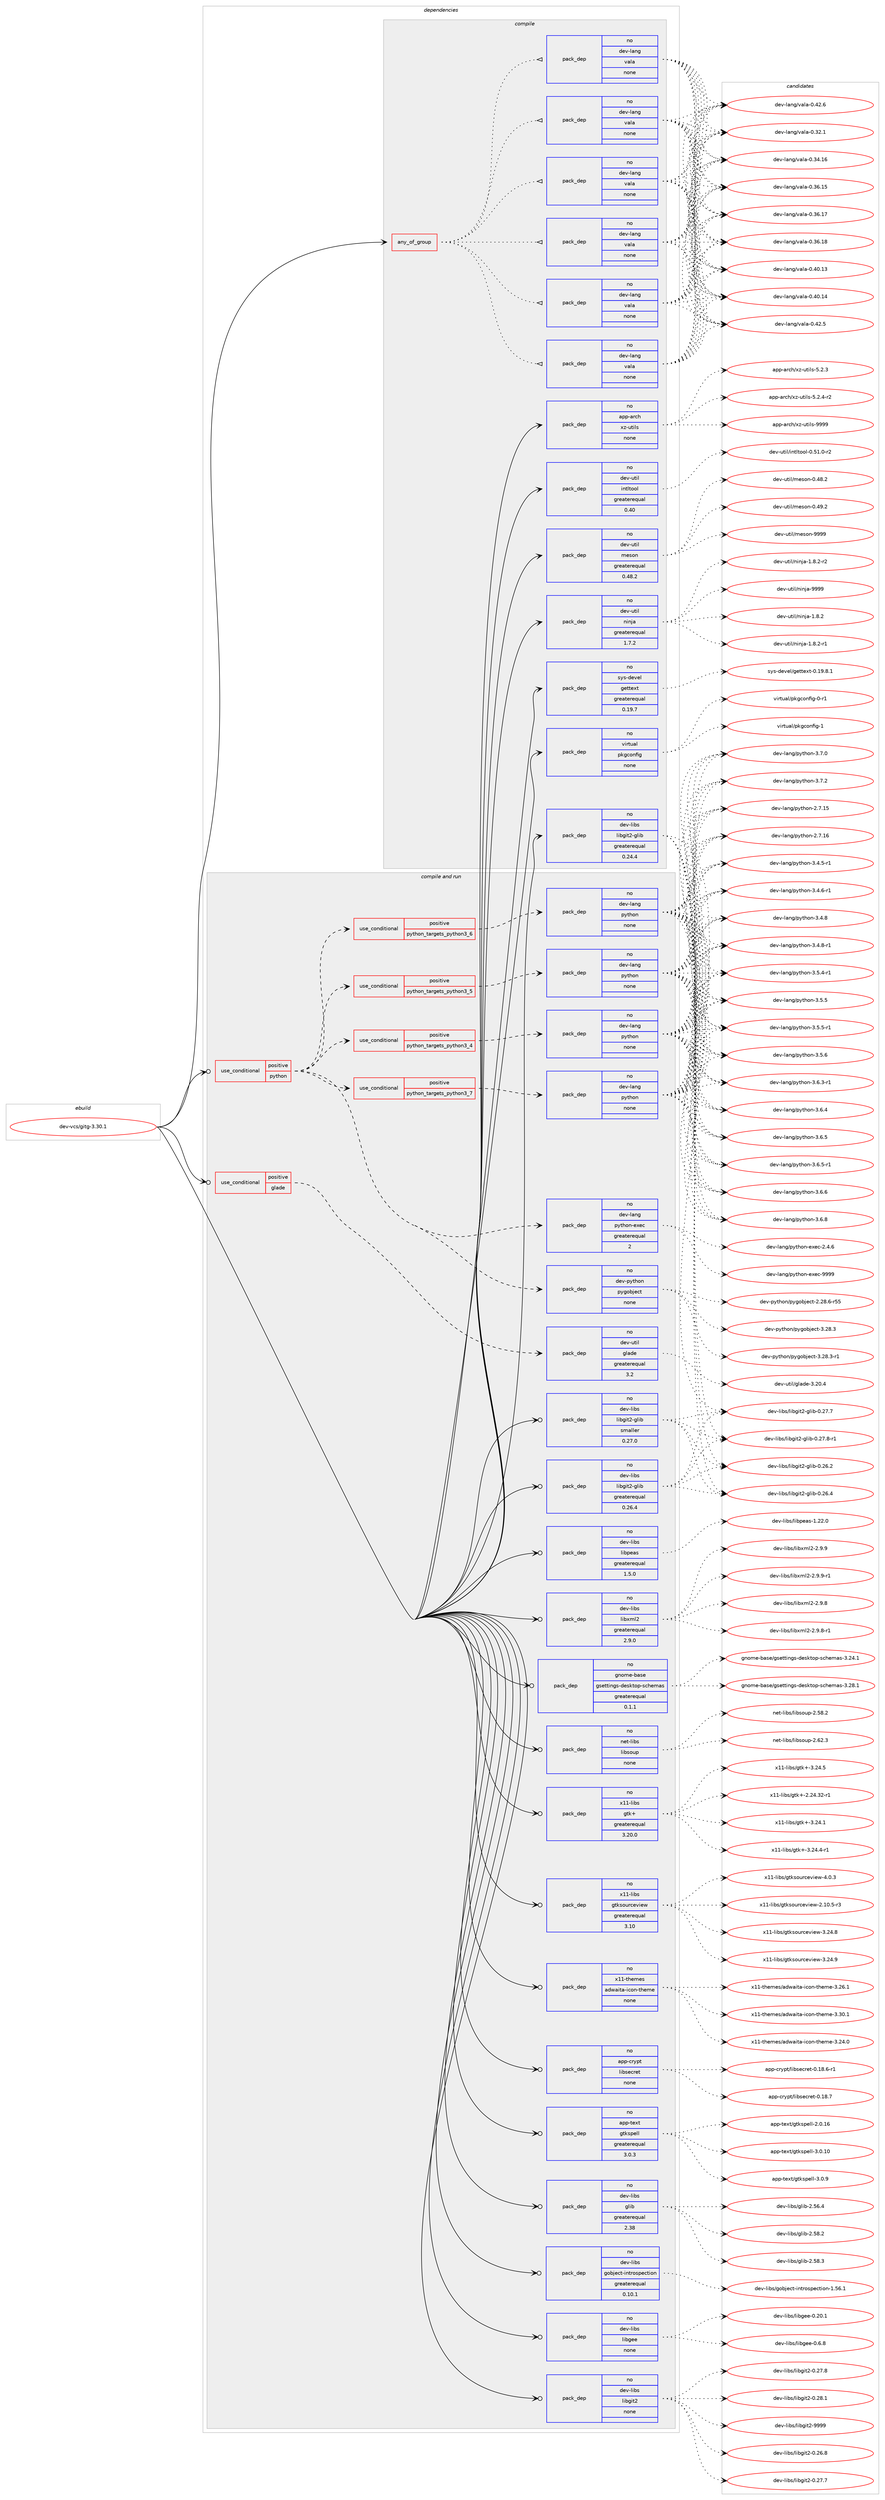 digraph prolog {

# *************
# Graph options
# *************

newrank=true;
concentrate=true;
compound=true;
graph [rankdir=LR,fontname=Helvetica,fontsize=10,ranksep=1.5];#, ranksep=2.5, nodesep=0.2];
edge  [arrowhead=vee];
node  [fontname=Helvetica,fontsize=10];

# **********
# The ebuild
# **********

subgraph cluster_leftcol {
color=gray;
rank=same;
label=<<i>ebuild</i>>;
id [label="dev-vcs/gitg-3.30.1", color=red, width=4, href="../dev-vcs/gitg-3.30.1.svg"];
}

# ****************
# The dependencies
# ****************

subgraph cluster_midcol {
color=gray;
label=<<i>dependencies</i>>;
subgraph cluster_compile {
fillcolor="#eeeeee";
style=filled;
label=<<i>compile</i>>;
subgraph any23160 {
dependency1551602 [label=<<TABLE BORDER="0" CELLBORDER="1" CELLSPACING="0" CELLPADDING="4"><TR><TD CELLPADDING="10">any_of_group</TD></TR></TABLE>>, shape=none, color=red];subgraph pack1102234 {
dependency1551603 [label=<<TABLE BORDER="0" CELLBORDER="1" CELLSPACING="0" CELLPADDING="4" WIDTH="220"><TR><TD ROWSPAN="6" CELLPADDING="30">pack_dep</TD></TR><TR><TD WIDTH="110">no</TD></TR><TR><TD>dev-lang</TD></TR><TR><TD>vala</TD></TR><TR><TD>none</TD></TR><TR><TD></TD></TR></TABLE>>, shape=none, color=blue];
}
dependency1551602:e -> dependency1551603:w [weight=20,style="dotted",arrowhead="oinv"];
subgraph pack1102235 {
dependency1551604 [label=<<TABLE BORDER="0" CELLBORDER="1" CELLSPACING="0" CELLPADDING="4" WIDTH="220"><TR><TD ROWSPAN="6" CELLPADDING="30">pack_dep</TD></TR><TR><TD WIDTH="110">no</TD></TR><TR><TD>dev-lang</TD></TR><TR><TD>vala</TD></TR><TR><TD>none</TD></TR><TR><TD></TD></TR></TABLE>>, shape=none, color=blue];
}
dependency1551602:e -> dependency1551604:w [weight=20,style="dotted",arrowhead="oinv"];
subgraph pack1102236 {
dependency1551605 [label=<<TABLE BORDER="0" CELLBORDER="1" CELLSPACING="0" CELLPADDING="4" WIDTH="220"><TR><TD ROWSPAN="6" CELLPADDING="30">pack_dep</TD></TR><TR><TD WIDTH="110">no</TD></TR><TR><TD>dev-lang</TD></TR><TR><TD>vala</TD></TR><TR><TD>none</TD></TR><TR><TD></TD></TR></TABLE>>, shape=none, color=blue];
}
dependency1551602:e -> dependency1551605:w [weight=20,style="dotted",arrowhead="oinv"];
subgraph pack1102237 {
dependency1551606 [label=<<TABLE BORDER="0" CELLBORDER="1" CELLSPACING="0" CELLPADDING="4" WIDTH="220"><TR><TD ROWSPAN="6" CELLPADDING="30">pack_dep</TD></TR><TR><TD WIDTH="110">no</TD></TR><TR><TD>dev-lang</TD></TR><TR><TD>vala</TD></TR><TR><TD>none</TD></TR><TR><TD></TD></TR></TABLE>>, shape=none, color=blue];
}
dependency1551602:e -> dependency1551606:w [weight=20,style="dotted",arrowhead="oinv"];
subgraph pack1102238 {
dependency1551607 [label=<<TABLE BORDER="0" CELLBORDER="1" CELLSPACING="0" CELLPADDING="4" WIDTH="220"><TR><TD ROWSPAN="6" CELLPADDING="30">pack_dep</TD></TR><TR><TD WIDTH="110">no</TD></TR><TR><TD>dev-lang</TD></TR><TR><TD>vala</TD></TR><TR><TD>none</TD></TR><TR><TD></TD></TR></TABLE>>, shape=none, color=blue];
}
dependency1551602:e -> dependency1551607:w [weight=20,style="dotted",arrowhead="oinv"];
subgraph pack1102239 {
dependency1551608 [label=<<TABLE BORDER="0" CELLBORDER="1" CELLSPACING="0" CELLPADDING="4" WIDTH="220"><TR><TD ROWSPAN="6" CELLPADDING="30">pack_dep</TD></TR><TR><TD WIDTH="110">no</TD></TR><TR><TD>dev-lang</TD></TR><TR><TD>vala</TD></TR><TR><TD>none</TD></TR><TR><TD></TD></TR></TABLE>>, shape=none, color=blue];
}
dependency1551602:e -> dependency1551608:w [weight=20,style="dotted",arrowhead="oinv"];
}
id:e -> dependency1551602:w [weight=20,style="solid",arrowhead="vee"];
subgraph pack1102240 {
dependency1551609 [label=<<TABLE BORDER="0" CELLBORDER="1" CELLSPACING="0" CELLPADDING="4" WIDTH="220"><TR><TD ROWSPAN="6" CELLPADDING="30">pack_dep</TD></TR><TR><TD WIDTH="110">no</TD></TR><TR><TD>app-arch</TD></TR><TR><TD>xz-utils</TD></TR><TR><TD>none</TD></TR><TR><TD></TD></TR></TABLE>>, shape=none, color=blue];
}
id:e -> dependency1551609:w [weight=20,style="solid",arrowhead="vee"];
subgraph pack1102241 {
dependency1551610 [label=<<TABLE BORDER="0" CELLBORDER="1" CELLSPACING="0" CELLPADDING="4" WIDTH="220"><TR><TD ROWSPAN="6" CELLPADDING="30">pack_dep</TD></TR><TR><TD WIDTH="110">no</TD></TR><TR><TD>dev-libs</TD></TR><TR><TD>libgit2-glib</TD></TR><TR><TD>greaterequal</TD></TR><TR><TD>0.24.4</TD></TR></TABLE>>, shape=none, color=blue];
}
id:e -> dependency1551610:w [weight=20,style="solid",arrowhead="vee"];
subgraph pack1102242 {
dependency1551611 [label=<<TABLE BORDER="0" CELLBORDER="1" CELLSPACING="0" CELLPADDING="4" WIDTH="220"><TR><TD ROWSPAN="6" CELLPADDING="30">pack_dep</TD></TR><TR><TD WIDTH="110">no</TD></TR><TR><TD>dev-util</TD></TR><TR><TD>intltool</TD></TR><TR><TD>greaterequal</TD></TR><TR><TD>0.40</TD></TR></TABLE>>, shape=none, color=blue];
}
id:e -> dependency1551611:w [weight=20,style="solid",arrowhead="vee"];
subgraph pack1102243 {
dependency1551612 [label=<<TABLE BORDER="0" CELLBORDER="1" CELLSPACING="0" CELLPADDING="4" WIDTH="220"><TR><TD ROWSPAN="6" CELLPADDING="30">pack_dep</TD></TR><TR><TD WIDTH="110">no</TD></TR><TR><TD>dev-util</TD></TR><TR><TD>meson</TD></TR><TR><TD>greaterequal</TD></TR><TR><TD>0.48.2</TD></TR></TABLE>>, shape=none, color=blue];
}
id:e -> dependency1551612:w [weight=20,style="solid",arrowhead="vee"];
subgraph pack1102244 {
dependency1551613 [label=<<TABLE BORDER="0" CELLBORDER="1" CELLSPACING="0" CELLPADDING="4" WIDTH="220"><TR><TD ROWSPAN="6" CELLPADDING="30">pack_dep</TD></TR><TR><TD WIDTH="110">no</TD></TR><TR><TD>dev-util</TD></TR><TR><TD>ninja</TD></TR><TR><TD>greaterequal</TD></TR><TR><TD>1.7.2</TD></TR></TABLE>>, shape=none, color=blue];
}
id:e -> dependency1551613:w [weight=20,style="solid",arrowhead="vee"];
subgraph pack1102245 {
dependency1551614 [label=<<TABLE BORDER="0" CELLBORDER="1" CELLSPACING="0" CELLPADDING="4" WIDTH="220"><TR><TD ROWSPAN="6" CELLPADDING="30">pack_dep</TD></TR><TR><TD WIDTH="110">no</TD></TR><TR><TD>sys-devel</TD></TR><TR><TD>gettext</TD></TR><TR><TD>greaterequal</TD></TR><TR><TD>0.19.7</TD></TR></TABLE>>, shape=none, color=blue];
}
id:e -> dependency1551614:w [weight=20,style="solid",arrowhead="vee"];
subgraph pack1102246 {
dependency1551615 [label=<<TABLE BORDER="0" CELLBORDER="1" CELLSPACING="0" CELLPADDING="4" WIDTH="220"><TR><TD ROWSPAN="6" CELLPADDING="30">pack_dep</TD></TR><TR><TD WIDTH="110">no</TD></TR><TR><TD>virtual</TD></TR><TR><TD>pkgconfig</TD></TR><TR><TD>none</TD></TR><TR><TD></TD></TR></TABLE>>, shape=none, color=blue];
}
id:e -> dependency1551615:w [weight=20,style="solid",arrowhead="vee"];
}
subgraph cluster_compileandrun {
fillcolor="#eeeeee";
style=filled;
label=<<i>compile and run</i>>;
subgraph cond425615 {
dependency1551616 [label=<<TABLE BORDER="0" CELLBORDER="1" CELLSPACING="0" CELLPADDING="4"><TR><TD ROWSPAN="3" CELLPADDING="10">use_conditional</TD></TR><TR><TD>positive</TD></TR><TR><TD>glade</TD></TR></TABLE>>, shape=none, color=red];
subgraph pack1102247 {
dependency1551617 [label=<<TABLE BORDER="0" CELLBORDER="1" CELLSPACING="0" CELLPADDING="4" WIDTH="220"><TR><TD ROWSPAN="6" CELLPADDING="30">pack_dep</TD></TR><TR><TD WIDTH="110">no</TD></TR><TR><TD>dev-util</TD></TR><TR><TD>glade</TD></TR><TR><TD>greaterequal</TD></TR><TR><TD>3.2</TD></TR></TABLE>>, shape=none, color=blue];
}
dependency1551616:e -> dependency1551617:w [weight=20,style="dashed",arrowhead="vee"];
}
id:e -> dependency1551616:w [weight=20,style="solid",arrowhead="odotvee"];
subgraph cond425616 {
dependency1551618 [label=<<TABLE BORDER="0" CELLBORDER="1" CELLSPACING="0" CELLPADDING="4"><TR><TD ROWSPAN="3" CELLPADDING="10">use_conditional</TD></TR><TR><TD>positive</TD></TR><TR><TD>python</TD></TR></TABLE>>, shape=none, color=red];
subgraph cond425617 {
dependency1551619 [label=<<TABLE BORDER="0" CELLBORDER="1" CELLSPACING="0" CELLPADDING="4"><TR><TD ROWSPAN="3" CELLPADDING="10">use_conditional</TD></TR><TR><TD>positive</TD></TR><TR><TD>python_targets_python3_4</TD></TR></TABLE>>, shape=none, color=red];
subgraph pack1102248 {
dependency1551620 [label=<<TABLE BORDER="0" CELLBORDER="1" CELLSPACING="0" CELLPADDING="4" WIDTH="220"><TR><TD ROWSPAN="6" CELLPADDING="30">pack_dep</TD></TR><TR><TD WIDTH="110">no</TD></TR><TR><TD>dev-lang</TD></TR><TR><TD>python</TD></TR><TR><TD>none</TD></TR><TR><TD></TD></TR></TABLE>>, shape=none, color=blue];
}
dependency1551619:e -> dependency1551620:w [weight=20,style="dashed",arrowhead="vee"];
}
dependency1551618:e -> dependency1551619:w [weight=20,style="dashed",arrowhead="vee"];
subgraph cond425618 {
dependency1551621 [label=<<TABLE BORDER="0" CELLBORDER="1" CELLSPACING="0" CELLPADDING="4"><TR><TD ROWSPAN="3" CELLPADDING="10">use_conditional</TD></TR><TR><TD>positive</TD></TR><TR><TD>python_targets_python3_5</TD></TR></TABLE>>, shape=none, color=red];
subgraph pack1102249 {
dependency1551622 [label=<<TABLE BORDER="0" CELLBORDER="1" CELLSPACING="0" CELLPADDING="4" WIDTH="220"><TR><TD ROWSPAN="6" CELLPADDING="30">pack_dep</TD></TR><TR><TD WIDTH="110">no</TD></TR><TR><TD>dev-lang</TD></TR><TR><TD>python</TD></TR><TR><TD>none</TD></TR><TR><TD></TD></TR></TABLE>>, shape=none, color=blue];
}
dependency1551621:e -> dependency1551622:w [weight=20,style="dashed",arrowhead="vee"];
}
dependency1551618:e -> dependency1551621:w [weight=20,style="dashed",arrowhead="vee"];
subgraph cond425619 {
dependency1551623 [label=<<TABLE BORDER="0" CELLBORDER="1" CELLSPACING="0" CELLPADDING="4"><TR><TD ROWSPAN="3" CELLPADDING="10">use_conditional</TD></TR><TR><TD>positive</TD></TR><TR><TD>python_targets_python3_6</TD></TR></TABLE>>, shape=none, color=red];
subgraph pack1102250 {
dependency1551624 [label=<<TABLE BORDER="0" CELLBORDER="1" CELLSPACING="0" CELLPADDING="4" WIDTH="220"><TR><TD ROWSPAN="6" CELLPADDING="30">pack_dep</TD></TR><TR><TD WIDTH="110">no</TD></TR><TR><TD>dev-lang</TD></TR><TR><TD>python</TD></TR><TR><TD>none</TD></TR><TR><TD></TD></TR></TABLE>>, shape=none, color=blue];
}
dependency1551623:e -> dependency1551624:w [weight=20,style="dashed",arrowhead="vee"];
}
dependency1551618:e -> dependency1551623:w [weight=20,style="dashed",arrowhead="vee"];
subgraph cond425620 {
dependency1551625 [label=<<TABLE BORDER="0" CELLBORDER="1" CELLSPACING="0" CELLPADDING="4"><TR><TD ROWSPAN="3" CELLPADDING="10">use_conditional</TD></TR><TR><TD>positive</TD></TR><TR><TD>python_targets_python3_7</TD></TR></TABLE>>, shape=none, color=red];
subgraph pack1102251 {
dependency1551626 [label=<<TABLE BORDER="0" CELLBORDER="1" CELLSPACING="0" CELLPADDING="4" WIDTH="220"><TR><TD ROWSPAN="6" CELLPADDING="30">pack_dep</TD></TR><TR><TD WIDTH="110">no</TD></TR><TR><TD>dev-lang</TD></TR><TR><TD>python</TD></TR><TR><TD>none</TD></TR><TR><TD></TD></TR></TABLE>>, shape=none, color=blue];
}
dependency1551625:e -> dependency1551626:w [weight=20,style="dashed",arrowhead="vee"];
}
dependency1551618:e -> dependency1551625:w [weight=20,style="dashed",arrowhead="vee"];
subgraph pack1102252 {
dependency1551627 [label=<<TABLE BORDER="0" CELLBORDER="1" CELLSPACING="0" CELLPADDING="4" WIDTH="220"><TR><TD ROWSPAN="6" CELLPADDING="30">pack_dep</TD></TR><TR><TD WIDTH="110">no</TD></TR><TR><TD>dev-lang</TD></TR><TR><TD>python-exec</TD></TR><TR><TD>greaterequal</TD></TR><TR><TD>2</TD></TR></TABLE>>, shape=none, color=blue];
}
dependency1551618:e -> dependency1551627:w [weight=20,style="dashed",arrowhead="vee"];
subgraph pack1102253 {
dependency1551628 [label=<<TABLE BORDER="0" CELLBORDER="1" CELLSPACING="0" CELLPADDING="4" WIDTH="220"><TR><TD ROWSPAN="6" CELLPADDING="30">pack_dep</TD></TR><TR><TD WIDTH="110">no</TD></TR><TR><TD>dev-python</TD></TR><TR><TD>pygobject</TD></TR><TR><TD>none</TD></TR><TR><TD></TD></TR></TABLE>>, shape=none, color=blue];
}
dependency1551618:e -> dependency1551628:w [weight=20,style="dashed",arrowhead="vee"];
}
id:e -> dependency1551618:w [weight=20,style="solid",arrowhead="odotvee"];
subgraph pack1102254 {
dependency1551629 [label=<<TABLE BORDER="0" CELLBORDER="1" CELLSPACING="0" CELLPADDING="4" WIDTH="220"><TR><TD ROWSPAN="6" CELLPADDING="30">pack_dep</TD></TR><TR><TD WIDTH="110">no</TD></TR><TR><TD>app-crypt</TD></TR><TR><TD>libsecret</TD></TR><TR><TD>none</TD></TR><TR><TD></TD></TR></TABLE>>, shape=none, color=blue];
}
id:e -> dependency1551629:w [weight=20,style="solid",arrowhead="odotvee"];
subgraph pack1102255 {
dependency1551630 [label=<<TABLE BORDER="0" CELLBORDER="1" CELLSPACING="0" CELLPADDING="4" WIDTH="220"><TR><TD ROWSPAN="6" CELLPADDING="30">pack_dep</TD></TR><TR><TD WIDTH="110">no</TD></TR><TR><TD>app-text</TD></TR><TR><TD>gtkspell</TD></TR><TR><TD>greaterequal</TD></TR><TR><TD>3.0.3</TD></TR></TABLE>>, shape=none, color=blue];
}
id:e -> dependency1551630:w [weight=20,style="solid",arrowhead="odotvee"];
subgraph pack1102256 {
dependency1551631 [label=<<TABLE BORDER="0" CELLBORDER="1" CELLSPACING="0" CELLPADDING="4" WIDTH="220"><TR><TD ROWSPAN="6" CELLPADDING="30">pack_dep</TD></TR><TR><TD WIDTH="110">no</TD></TR><TR><TD>dev-libs</TD></TR><TR><TD>glib</TD></TR><TR><TD>greaterequal</TD></TR><TR><TD>2.38</TD></TR></TABLE>>, shape=none, color=blue];
}
id:e -> dependency1551631:w [weight=20,style="solid",arrowhead="odotvee"];
subgraph pack1102257 {
dependency1551632 [label=<<TABLE BORDER="0" CELLBORDER="1" CELLSPACING="0" CELLPADDING="4" WIDTH="220"><TR><TD ROWSPAN="6" CELLPADDING="30">pack_dep</TD></TR><TR><TD WIDTH="110">no</TD></TR><TR><TD>dev-libs</TD></TR><TR><TD>gobject-introspection</TD></TR><TR><TD>greaterequal</TD></TR><TR><TD>0.10.1</TD></TR></TABLE>>, shape=none, color=blue];
}
id:e -> dependency1551632:w [weight=20,style="solid",arrowhead="odotvee"];
subgraph pack1102258 {
dependency1551633 [label=<<TABLE BORDER="0" CELLBORDER="1" CELLSPACING="0" CELLPADDING="4" WIDTH="220"><TR><TD ROWSPAN="6" CELLPADDING="30">pack_dep</TD></TR><TR><TD WIDTH="110">no</TD></TR><TR><TD>dev-libs</TD></TR><TR><TD>libgee</TD></TR><TR><TD>none</TD></TR><TR><TD></TD></TR></TABLE>>, shape=none, color=blue];
}
id:e -> dependency1551633:w [weight=20,style="solid",arrowhead="odotvee"];
subgraph pack1102259 {
dependency1551634 [label=<<TABLE BORDER="0" CELLBORDER="1" CELLSPACING="0" CELLPADDING="4" WIDTH="220"><TR><TD ROWSPAN="6" CELLPADDING="30">pack_dep</TD></TR><TR><TD WIDTH="110">no</TD></TR><TR><TD>dev-libs</TD></TR><TR><TD>libgit2</TD></TR><TR><TD>none</TD></TR><TR><TD></TD></TR></TABLE>>, shape=none, color=blue];
}
id:e -> dependency1551634:w [weight=20,style="solid",arrowhead="odotvee"];
subgraph pack1102260 {
dependency1551635 [label=<<TABLE BORDER="0" CELLBORDER="1" CELLSPACING="0" CELLPADDING="4" WIDTH="220"><TR><TD ROWSPAN="6" CELLPADDING="30">pack_dep</TD></TR><TR><TD WIDTH="110">no</TD></TR><TR><TD>dev-libs</TD></TR><TR><TD>libgit2-glib</TD></TR><TR><TD>greaterequal</TD></TR><TR><TD>0.26.4</TD></TR></TABLE>>, shape=none, color=blue];
}
id:e -> dependency1551635:w [weight=20,style="solid",arrowhead="odotvee"];
subgraph pack1102261 {
dependency1551636 [label=<<TABLE BORDER="0" CELLBORDER="1" CELLSPACING="0" CELLPADDING="4" WIDTH="220"><TR><TD ROWSPAN="6" CELLPADDING="30">pack_dep</TD></TR><TR><TD WIDTH="110">no</TD></TR><TR><TD>dev-libs</TD></TR><TR><TD>libgit2-glib</TD></TR><TR><TD>smaller</TD></TR><TR><TD>0.27.0</TD></TR></TABLE>>, shape=none, color=blue];
}
id:e -> dependency1551636:w [weight=20,style="solid",arrowhead="odotvee"];
subgraph pack1102262 {
dependency1551637 [label=<<TABLE BORDER="0" CELLBORDER="1" CELLSPACING="0" CELLPADDING="4" WIDTH="220"><TR><TD ROWSPAN="6" CELLPADDING="30">pack_dep</TD></TR><TR><TD WIDTH="110">no</TD></TR><TR><TD>dev-libs</TD></TR><TR><TD>libpeas</TD></TR><TR><TD>greaterequal</TD></TR><TR><TD>1.5.0</TD></TR></TABLE>>, shape=none, color=blue];
}
id:e -> dependency1551637:w [weight=20,style="solid",arrowhead="odotvee"];
subgraph pack1102263 {
dependency1551638 [label=<<TABLE BORDER="0" CELLBORDER="1" CELLSPACING="0" CELLPADDING="4" WIDTH="220"><TR><TD ROWSPAN="6" CELLPADDING="30">pack_dep</TD></TR><TR><TD WIDTH="110">no</TD></TR><TR><TD>dev-libs</TD></TR><TR><TD>libxml2</TD></TR><TR><TD>greaterequal</TD></TR><TR><TD>2.9.0</TD></TR></TABLE>>, shape=none, color=blue];
}
id:e -> dependency1551638:w [weight=20,style="solid",arrowhead="odotvee"];
subgraph pack1102264 {
dependency1551639 [label=<<TABLE BORDER="0" CELLBORDER="1" CELLSPACING="0" CELLPADDING="4" WIDTH="220"><TR><TD ROWSPAN="6" CELLPADDING="30">pack_dep</TD></TR><TR><TD WIDTH="110">no</TD></TR><TR><TD>gnome-base</TD></TR><TR><TD>gsettings-desktop-schemas</TD></TR><TR><TD>greaterequal</TD></TR><TR><TD>0.1.1</TD></TR></TABLE>>, shape=none, color=blue];
}
id:e -> dependency1551639:w [weight=20,style="solid",arrowhead="odotvee"];
subgraph pack1102265 {
dependency1551640 [label=<<TABLE BORDER="0" CELLBORDER="1" CELLSPACING="0" CELLPADDING="4" WIDTH="220"><TR><TD ROWSPAN="6" CELLPADDING="30">pack_dep</TD></TR><TR><TD WIDTH="110">no</TD></TR><TR><TD>net-libs</TD></TR><TR><TD>libsoup</TD></TR><TR><TD>none</TD></TR><TR><TD></TD></TR></TABLE>>, shape=none, color=blue];
}
id:e -> dependency1551640:w [weight=20,style="solid",arrowhead="odotvee"];
subgraph pack1102266 {
dependency1551641 [label=<<TABLE BORDER="0" CELLBORDER="1" CELLSPACING="0" CELLPADDING="4" WIDTH="220"><TR><TD ROWSPAN="6" CELLPADDING="30">pack_dep</TD></TR><TR><TD WIDTH="110">no</TD></TR><TR><TD>x11-libs</TD></TR><TR><TD>gtk+</TD></TR><TR><TD>greaterequal</TD></TR><TR><TD>3.20.0</TD></TR></TABLE>>, shape=none, color=blue];
}
id:e -> dependency1551641:w [weight=20,style="solid",arrowhead="odotvee"];
subgraph pack1102267 {
dependency1551642 [label=<<TABLE BORDER="0" CELLBORDER="1" CELLSPACING="0" CELLPADDING="4" WIDTH="220"><TR><TD ROWSPAN="6" CELLPADDING="30">pack_dep</TD></TR><TR><TD WIDTH="110">no</TD></TR><TR><TD>x11-libs</TD></TR><TR><TD>gtksourceview</TD></TR><TR><TD>greaterequal</TD></TR><TR><TD>3.10</TD></TR></TABLE>>, shape=none, color=blue];
}
id:e -> dependency1551642:w [weight=20,style="solid",arrowhead="odotvee"];
subgraph pack1102268 {
dependency1551643 [label=<<TABLE BORDER="0" CELLBORDER="1" CELLSPACING="0" CELLPADDING="4" WIDTH="220"><TR><TD ROWSPAN="6" CELLPADDING="30">pack_dep</TD></TR><TR><TD WIDTH="110">no</TD></TR><TR><TD>x11-themes</TD></TR><TR><TD>adwaita-icon-theme</TD></TR><TR><TD>none</TD></TR><TR><TD></TD></TR></TABLE>>, shape=none, color=blue];
}
id:e -> dependency1551643:w [weight=20,style="solid",arrowhead="odotvee"];
}
subgraph cluster_run {
fillcolor="#eeeeee";
style=filled;
label=<<i>run</i>>;
}
}

# **************
# The candidates
# **************

subgraph cluster_choices {
rank=same;
color=gray;
label=<<i>candidates</i>>;

subgraph choice1102234 {
color=black;
nodesep=1;
choice100101118451089711010347118971089745484651504649 [label="dev-lang/vala-0.32.1", color=red, width=4,href="../dev-lang/vala-0.32.1.svg"];
choice10010111845108971101034711897108974548465152464954 [label="dev-lang/vala-0.34.16", color=red, width=4,href="../dev-lang/vala-0.34.16.svg"];
choice10010111845108971101034711897108974548465154464953 [label="dev-lang/vala-0.36.15", color=red, width=4,href="../dev-lang/vala-0.36.15.svg"];
choice10010111845108971101034711897108974548465154464955 [label="dev-lang/vala-0.36.17", color=red, width=4,href="../dev-lang/vala-0.36.17.svg"];
choice10010111845108971101034711897108974548465154464956 [label="dev-lang/vala-0.36.18", color=red, width=4,href="../dev-lang/vala-0.36.18.svg"];
choice10010111845108971101034711897108974548465248464951 [label="dev-lang/vala-0.40.13", color=red, width=4,href="../dev-lang/vala-0.40.13.svg"];
choice10010111845108971101034711897108974548465248464952 [label="dev-lang/vala-0.40.14", color=red, width=4,href="../dev-lang/vala-0.40.14.svg"];
choice100101118451089711010347118971089745484652504653 [label="dev-lang/vala-0.42.5", color=red, width=4,href="../dev-lang/vala-0.42.5.svg"];
choice100101118451089711010347118971089745484652504654 [label="dev-lang/vala-0.42.6", color=red, width=4,href="../dev-lang/vala-0.42.6.svg"];
dependency1551603:e -> choice100101118451089711010347118971089745484651504649:w [style=dotted,weight="100"];
dependency1551603:e -> choice10010111845108971101034711897108974548465152464954:w [style=dotted,weight="100"];
dependency1551603:e -> choice10010111845108971101034711897108974548465154464953:w [style=dotted,weight="100"];
dependency1551603:e -> choice10010111845108971101034711897108974548465154464955:w [style=dotted,weight="100"];
dependency1551603:e -> choice10010111845108971101034711897108974548465154464956:w [style=dotted,weight="100"];
dependency1551603:e -> choice10010111845108971101034711897108974548465248464951:w [style=dotted,weight="100"];
dependency1551603:e -> choice10010111845108971101034711897108974548465248464952:w [style=dotted,weight="100"];
dependency1551603:e -> choice100101118451089711010347118971089745484652504653:w [style=dotted,weight="100"];
dependency1551603:e -> choice100101118451089711010347118971089745484652504654:w [style=dotted,weight="100"];
}
subgraph choice1102235 {
color=black;
nodesep=1;
choice100101118451089711010347118971089745484651504649 [label="dev-lang/vala-0.32.1", color=red, width=4,href="../dev-lang/vala-0.32.1.svg"];
choice10010111845108971101034711897108974548465152464954 [label="dev-lang/vala-0.34.16", color=red, width=4,href="../dev-lang/vala-0.34.16.svg"];
choice10010111845108971101034711897108974548465154464953 [label="dev-lang/vala-0.36.15", color=red, width=4,href="../dev-lang/vala-0.36.15.svg"];
choice10010111845108971101034711897108974548465154464955 [label="dev-lang/vala-0.36.17", color=red, width=4,href="../dev-lang/vala-0.36.17.svg"];
choice10010111845108971101034711897108974548465154464956 [label="dev-lang/vala-0.36.18", color=red, width=4,href="../dev-lang/vala-0.36.18.svg"];
choice10010111845108971101034711897108974548465248464951 [label="dev-lang/vala-0.40.13", color=red, width=4,href="../dev-lang/vala-0.40.13.svg"];
choice10010111845108971101034711897108974548465248464952 [label="dev-lang/vala-0.40.14", color=red, width=4,href="../dev-lang/vala-0.40.14.svg"];
choice100101118451089711010347118971089745484652504653 [label="dev-lang/vala-0.42.5", color=red, width=4,href="../dev-lang/vala-0.42.5.svg"];
choice100101118451089711010347118971089745484652504654 [label="dev-lang/vala-0.42.6", color=red, width=4,href="../dev-lang/vala-0.42.6.svg"];
dependency1551604:e -> choice100101118451089711010347118971089745484651504649:w [style=dotted,weight="100"];
dependency1551604:e -> choice10010111845108971101034711897108974548465152464954:w [style=dotted,weight="100"];
dependency1551604:e -> choice10010111845108971101034711897108974548465154464953:w [style=dotted,weight="100"];
dependency1551604:e -> choice10010111845108971101034711897108974548465154464955:w [style=dotted,weight="100"];
dependency1551604:e -> choice10010111845108971101034711897108974548465154464956:w [style=dotted,weight="100"];
dependency1551604:e -> choice10010111845108971101034711897108974548465248464951:w [style=dotted,weight="100"];
dependency1551604:e -> choice10010111845108971101034711897108974548465248464952:w [style=dotted,weight="100"];
dependency1551604:e -> choice100101118451089711010347118971089745484652504653:w [style=dotted,weight="100"];
dependency1551604:e -> choice100101118451089711010347118971089745484652504654:w [style=dotted,weight="100"];
}
subgraph choice1102236 {
color=black;
nodesep=1;
choice100101118451089711010347118971089745484651504649 [label="dev-lang/vala-0.32.1", color=red, width=4,href="../dev-lang/vala-0.32.1.svg"];
choice10010111845108971101034711897108974548465152464954 [label="dev-lang/vala-0.34.16", color=red, width=4,href="../dev-lang/vala-0.34.16.svg"];
choice10010111845108971101034711897108974548465154464953 [label="dev-lang/vala-0.36.15", color=red, width=4,href="../dev-lang/vala-0.36.15.svg"];
choice10010111845108971101034711897108974548465154464955 [label="dev-lang/vala-0.36.17", color=red, width=4,href="../dev-lang/vala-0.36.17.svg"];
choice10010111845108971101034711897108974548465154464956 [label="dev-lang/vala-0.36.18", color=red, width=4,href="../dev-lang/vala-0.36.18.svg"];
choice10010111845108971101034711897108974548465248464951 [label="dev-lang/vala-0.40.13", color=red, width=4,href="../dev-lang/vala-0.40.13.svg"];
choice10010111845108971101034711897108974548465248464952 [label="dev-lang/vala-0.40.14", color=red, width=4,href="../dev-lang/vala-0.40.14.svg"];
choice100101118451089711010347118971089745484652504653 [label="dev-lang/vala-0.42.5", color=red, width=4,href="../dev-lang/vala-0.42.5.svg"];
choice100101118451089711010347118971089745484652504654 [label="dev-lang/vala-0.42.6", color=red, width=4,href="../dev-lang/vala-0.42.6.svg"];
dependency1551605:e -> choice100101118451089711010347118971089745484651504649:w [style=dotted,weight="100"];
dependency1551605:e -> choice10010111845108971101034711897108974548465152464954:w [style=dotted,weight="100"];
dependency1551605:e -> choice10010111845108971101034711897108974548465154464953:w [style=dotted,weight="100"];
dependency1551605:e -> choice10010111845108971101034711897108974548465154464955:w [style=dotted,weight="100"];
dependency1551605:e -> choice10010111845108971101034711897108974548465154464956:w [style=dotted,weight="100"];
dependency1551605:e -> choice10010111845108971101034711897108974548465248464951:w [style=dotted,weight="100"];
dependency1551605:e -> choice10010111845108971101034711897108974548465248464952:w [style=dotted,weight="100"];
dependency1551605:e -> choice100101118451089711010347118971089745484652504653:w [style=dotted,weight="100"];
dependency1551605:e -> choice100101118451089711010347118971089745484652504654:w [style=dotted,weight="100"];
}
subgraph choice1102237 {
color=black;
nodesep=1;
choice100101118451089711010347118971089745484651504649 [label="dev-lang/vala-0.32.1", color=red, width=4,href="../dev-lang/vala-0.32.1.svg"];
choice10010111845108971101034711897108974548465152464954 [label="dev-lang/vala-0.34.16", color=red, width=4,href="../dev-lang/vala-0.34.16.svg"];
choice10010111845108971101034711897108974548465154464953 [label="dev-lang/vala-0.36.15", color=red, width=4,href="../dev-lang/vala-0.36.15.svg"];
choice10010111845108971101034711897108974548465154464955 [label="dev-lang/vala-0.36.17", color=red, width=4,href="../dev-lang/vala-0.36.17.svg"];
choice10010111845108971101034711897108974548465154464956 [label="dev-lang/vala-0.36.18", color=red, width=4,href="../dev-lang/vala-0.36.18.svg"];
choice10010111845108971101034711897108974548465248464951 [label="dev-lang/vala-0.40.13", color=red, width=4,href="../dev-lang/vala-0.40.13.svg"];
choice10010111845108971101034711897108974548465248464952 [label="dev-lang/vala-0.40.14", color=red, width=4,href="../dev-lang/vala-0.40.14.svg"];
choice100101118451089711010347118971089745484652504653 [label="dev-lang/vala-0.42.5", color=red, width=4,href="../dev-lang/vala-0.42.5.svg"];
choice100101118451089711010347118971089745484652504654 [label="dev-lang/vala-0.42.6", color=red, width=4,href="../dev-lang/vala-0.42.6.svg"];
dependency1551606:e -> choice100101118451089711010347118971089745484651504649:w [style=dotted,weight="100"];
dependency1551606:e -> choice10010111845108971101034711897108974548465152464954:w [style=dotted,weight="100"];
dependency1551606:e -> choice10010111845108971101034711897108974548465154464953:w [style=dotted,weight="100"];
dependency1551606:e -> choice10010111845108971101034711897108974548465154464955:w [style=dotted,weight="100"];
dependency1551606:e -> choice10010111845108971101034711897108974548465154464956:w [style=dotted,weight="100"];
dependency1551606:e -> choice10010111845108971101034711897108974548465248464951:w [style=dotted,weight="100"];
dependency1551606:e -> choice10010111845108971101034711897108974548465248464952:w [style=dotted,weight="100"];
dependency1551606:e -> choice100101118451089711010347118971089745484652504653:w [style=dotted,weight="100"];
dependency1551606:e -> choice100101118451089711010347118971089745484652504654:w [style=dotted,weight="100"];
}
subgraph choice1102238 {
color=black;
nodesep=1;
choice100101118451089711010347118971089745484651504649 [label="dev-lang/vala-0.32.1", color=red, width=4,href="../dev-lang/vala-0.32.1.svg"];
choice10010111845108971101034711897108974548465152464954 [label="dev-lang/vala-0.34.16", color=red, width=4,href="../dev-lang/vala-0.34.16.svg"];
choice10010111845108971101034711897108974548465154464953 [label="dev-lang/vala-0.36.15", color=red, width=4,href="../dev-lang/vala-0.36.15.svg"];
choice10010111845108971101034711897108974548465154464955 [label="dev-lang/vala-0.36.17", color=red, width=4,href="../dev-lang/vala-0.36.17.svg"];
choice10010111845108971101034711897108974548465154464956 [label="dev-lang/vala-0.36.18", color=red, width=4,href="../dev-lang/vala-0.36.18.svg"];
choice10010111845108971101034711897108974548465248464951 [label="dev-lang/vala-0.40.13", color=red, width=4,href="../dev-lang/vala-0.40.13.svg"];
choice10010111845108971101034711897108974548465248464952 [label="dev-lang/vala-0.40.14", color=red, width=4,href="../dev-lang/vala-0.40.14.svg"];
choice100101118451089711010347118971089745484652504653 [label="dev-lang/vala-0.42.5", color=red, width=4,href="../dev-lang/vala-0.42.5.svg"];
choice100101118451089711010347118971089745484652504654 [label="dev-lang/vala-0.42.6", color=red, width=4,href="../dev-lang/vala-0.42.6.svg"];
dependency1551607:e -> choice100101118451089711010347118971089745484651504649:w [style=dotted,weight="100"];
dependency1551607:e -> choice10010111845108971101034711897108974548465152464954:w [style=dotted,weight="100"];
dependency1551607:e -> choice10010111845108971101034711897108974548465154464953:w [style=dotted,weight="100"];
dependency1551607:e -> choice10010111845108971101034711897108974548465154464955:w [style=dotted,weight="100"];
dependency1551607:e -> choice10010111845108971101034711897108974548465154464956:w [style=dotted,weight="100"];
dependency1551607:e -> choice10010111845108971101034711897108974548465248464951:w [style=dotted,weight="100"];
dependency1551607:e -> choice10010111845108971101034711897108974548465248464952:w [style=dotted,weight="100"];
dependency1551607:e -> choice100101118451089711010347118971089745484652504653:w [style=dotted,weight="100"];
dependency1551607:e -> choice100101118451089711010347118971089745484652504654:w [style=dotted,weight="100"];
}
subgraph choice1102239 {
color=black;
nodesep=1;
choice100101118451089711010347118971089745484651504649 [label="dev-lang/vala-0.32.1", color=red, width=4,href="../dev-lang/vala-0.32.1.svg"];
choice10010111845108971101034711897108974548465152464954 [label="dev-lang/vala-0.34.16", color=red, width=4,href="../dev-lang/vala-0.34.16.svg"];
choice10010111845108971101034711897108974548465154464953 [label="dev-lang/vala-0.36.15", color=red, width=4,href="../dev-lang/vala-0.36.15.svg"];
choice10010111845108971101034711897108974548465154464955 [label="dev-lang/vala-0.36.17", color=red, width=4,href="../dev-lang/vala-0.36.17.svg"];
choice10010111845108971101034711897108974548465154464956 [label="dev-lang/vala-0.36.18", color=red, width=4,href="../dev-lang/vala-0.36.18.svg"];
choice10010111845108971101034711897108974548465248464951 [label="dev-lang/vala-0.40.13", color=red, width=4,href="../dev-lang/vala-0.40.13.svg"];
choice10010111845108971101034711897108974548465248464952 [label="dev-lang/vala-0.40.14", color=red, width=4,href="../dev-lang/vala-0.40.14.svg"];
choice100101118451089711010347118971089745484652504653 [label="dev-lang/vala-0.42.5", color=red, width=4,href="../dev-lang/vala-0.42.5.svg"];
choice100101118451089711010347118971089745484652504654 [label="dev-lang/vala-0.42.6", color=red, width=4,href="../dev-lang/vala-0.42.6.svg"];
dependency1551608:e -> choice100101118451089711010347118971089745484651504649:w [style=dotted,weight="100"];
dependency1551608:e -> choice10010111845108971101034711897108974548465152464954:w [style=dotted,weight="100"];
dependency1551608:e -> choice10010111845108971101034711897108974548465154464953:w [style=dotted,weight="100"];
dependency1551608:e -> choice10010111845108971101034711897108974548465154464955:w [style=dotted,weight="100"];
dependency1551608:e -> choice10010111845108971101034711897108974548465154464956:w [style=dotted,weight="100"];
dependency1551608:e -> choice10010111845108971101034711897108974548465248464951:w [style=dotted,weight="100"];
dependency1551608:e -> choice10010111845108971101034711897108974548465248464952:w [style=dotted,weight="100"];
dependency1551608:e -> choice100101118451089711010347118971089745484652504653:w [style=dotted,weight="100"];
dependency1551608:e -> choice100101118451089711010347118971089745484652504654:w [style=dotted,weight="100"];
}
subgraph choice1102240 {
color=black;
nodesep=1;
choice971121124597114991044712012245117116105108115455346504651 [label="app-arch/xz-utils-5.2.3", color=red, width=4,href="../app-arch/xz-utils-5.2.3.svg"];
choice9711211245971149910447120122451171161051081154553465046524511450 [label="app-arch/xz-utils-5.2.4-r2", color=red, width=4,href="../app-arch/xz-utils-5.2.4-r2.svg"];
choice9711211245971149910447120122451171161051081154557575757 [label="app-arch/xz-utils-9999", color=red, width=4,href="../app-arch/xz-utils-9999.svg"];
dependency1551609:e -> choice971121124597114991044712012245117116105108115455346504651:w [style=dotted,weight="100"];
dependency1551609:e -> choice9711211245971149910447120122451171161051081154553465046524511450:w [style=dotted,weight="100"];
dependency1551609:e -> choice9711211245971149910447120122451171161051081154557575757:w [style=dotted,weight="100"];
}
subgraph choice1102241 {
color=black;
nodesep=1;
choice1001011184510810598115471081059810310511650451031081059845484650544650 [label="dev-libs/libgit2-glib-0.26.2", color=red, width=4,href="../dev-libs/libgit2-glib-0.26.2.svg"];
choice1001011184510810598115471081059810310511650451031081059845484650544652 [label="dev-libs/libgit2-glib-0.26.4", color=red, width=4,href="../dev-libs/libgit2-glib-0.26.4.svg"];
choice1001011184510810598115471081059810310511650451031081059845484650554655 [label="dev-libs/libgit2-glib-0.27.7", color=red, width=4,href="../dev-libs/libgit2-glib-0.27.7.svg"];
choice10010111845108105981154710810598103105116504510310810598454846505546564511449 [label="dev-libs/libgit2-glib-0.27.8-r1", color=red, width=4,href="../dev-libs/libgit2-glib-0.27.8-r1.svg"];
dependency1551610:e -> choice1001011184510810598115471081059810310511650451031081059845484650544650:w [style=dotted,weight="100"];
dependency1551610:e -> choice1001011184510810598115471081059810310511650451031081059845484650544652:w [style=dotted,weight="100"];
dependency1551610:e -> choice1001011184510810598115471081059810310511650451031081059845484650554655:w [style=dotted,weight="100"];
dependency1551610:e -> choice10010111845108105981154710810598103105116504510310810598454846505546564511449:w [style=dotted,weight="100"];
}
subgraph choice1102242 {
color=black;
nodesep=1;
choice1001011184511711610510847105110116108116111111108454846534946484511450 [label="dev-util/intltool-0.51.0-r2", color=red, width=4,href="../dev-util/intltool-0.51.0-r2.svg"];
dependency1551611:e -> choice1001011184511711610510847105110116108116111111108454846534946484511450:w [style=dotted,weight="100"];
}
subgraph choice1102243 {
color=black;
nodesep=1;
choice100101118451171161051084710910111511111045484652564650 [label="dev-util/meson-0.48.2", color=red, width=4,href="../dev-util/meson-0.48.2.svg"];
choice100101118451171161051084710910111511111045484652574650 [label="dev-util/meson-0.49.2", color=red, width=4,href="../dev-util/meson-0.49.2.svg"];
choice10010111845117116105108471091011151111104557575757 [label="dev-util/meson-9999", color=red, width=4,href="../dev-util/meson-9999.svg"];
dependency1551612:e -> choice100101118451171161051084710910111511111045484652564650:w [style=dotted,weight="100"];
dependency1551612:e -> choice100101118451171161051084710910111511111045484652574650:w [style=dotted,weight="100"];
dependency1551612:e -> choice10010111845117116105108471091011151111104557575757:w [style=dotted,weight="100"];
}
subgraph choice1102244 {
color=black;
nodesep=1;
choice100101118451171161051084711010511010697454946564650 [label="dev-util/ninja-1.8.2", color=red, width=4,href="../dev-util/ninja-1.8.2.svg"];
choice1001011184511711610510847110105110106974549465646504511449 [label="dev-util/ninja-1.8.2-r1", color=red, width=4,href="../dev-util/ninja-1.8.2-r1.svg"];
choice1001011184511711610510847110105110106974549465646504511450 [label="dev-util/ninja-1.8.2-r2", color=red, width=4,href="../dev-util/ninja-1.8.2-r2.svg"];
choice1001011184511711610510847110105110106974557575757 [label="dev-util/ninja-9999", color=red, width=4,href="../dev-util/ninja-9999.svg"];
dependency1551613:e -> choice100101118451171161051084711010511010697454946564650:w [style=dotted,weight="100"];
dependency1551613:e -> choice1001011184511711610510847110105110106974549465646504511449:w [style=dotted,weight="100"];
dependency1551613:e -> choice1001011184511711610510847110105110106974549465646504511450:w [style=dotted,weight="100"];
dependency1551613:e -> choice1001011184511711610510847110105110106974557575757:w [style=dotted,weight="100"];
}
subgraph choice1102245 {
color=black;
nodesep=1;
choice1151211154510010111810110847103101116116101120116454846495746564649 [label="sys-devel/gettext-0.19.8.1", color=red, width=4,href="../sys-devel/gettext-0.19.8.1.svg"];
dependency1551614:e -> choice1151211154510010111810110847103101116116101120116454846495746564649:w [style=dotted,weight="100"];
}
subgraph choice1102246 {
color=black;
nodesep=1;
choice11810511411611797108471121071039911111010210510345484511449 [label="virtual/pkgconfig-0-r1", color=red, width=4,href="../virtual/pkgconfig-0-r1.svg"];
choice1181051141161179710847112107103991111101021051034549 [label="virtual/pkgconfig-1", color=red, width=4,href="../virtual/pkgconfig-1.svg"];
dependency1551615:e -> choice11810511411611797108471121071039911111010210510345484511449:w [style=dotted,weight="100"];
dependency1551615:e -> choice1181051141161179710847112107103991111101021051034549:w [style=dotted,weight="100"];
}
subgraph choice1102247 {
color=black;
nodesep=1;
choice10010111845117116105108471031089710010145514650484652 [label="dev-util/glade-3.20.4", color=red, width=4,href="../dev-util/glade-3.20.4.svg"];
dependency1551617:e -> choice10010111845117116105108471031089710010145514650484652:w [style=dotted,weight="100"];
}
subgraph choice1102248 {
color=black;
nodesep=1;
choice10010111845108971101034711212111610411111045504655464953 [label="dev-lang/python-2.7.15", color=red, width=4,href="../dev-lang/python-2.7.15.svg"];
choice10010111845108971101034711212111610411111045504655464954 [label="dev-lang/python-2.7.16", color=red, width=4,href="../dev-lang/python-2.7.16.svg"];
choice1001011184510897110103471121211161041111104551465246534511449 [label="dev-lang/python-3.4.5-r1", color=red, width=4,href="../dev-lang/python-3.4.5-r1.svg"];
choice1001011184510897110103471121211161041111104551465246544511449 [label="dev-lang/python-3.4.6-r1", color=red, width=4,href="../dev-lang/python-3.4.6-r1.svg"];
choice100101118451089711010347112121116104111110455146524656 [label="dev-lang/python-3.4.8", color=red, width=4,href="../dev-lang/python-3.4.8.svg"];
choice1001011184510897110103471121211161041111104551465246564511449 [label="dev-lang/python-3.4.8-r1", color=red, width=4,href="../dev-lang/python-3.4.8-r1.svg"];
choice1001011184510897110103471121211161041111104551465346524511449 [label="dev-lang/python-3.5.4-r1", color=red, width=4,href="../dev-lang/python-3.5.4-r1.svg"];
choice100101118451089711010347112121116104111110455146534653 [label="dev-lang/python-3.5.5", color=red, width=4,href="../dev-lang/python-3.5.5.svg"];
choice1001011184510897110103471121211161041111104551465346534511449 [label="dev-lang/python-3.5.5-r1", color=red, width=4,href="../dev-lang/python-3.5.5-r1.svg"];
choice100101118451089711010347112121116104111110455146534654 [label="dev-lang/python-3.5.6", color=red, width=4,href="../dev-lang/python-3.5.6.svg"];
choice1001011184510897110103471121211161041111104551465446514511449 [label="dev-lang/python-3.6.3-r1", color=red, width=4,href="../dev-lang/python-3.6.3-r1.svg"];
choice100101118451089711010347112121116104111110455146544652 [label="dev-lang/python-3.6.4", color=red, width=4,href="../dev-lang/python-3.6.4.svg"];
choice100101118451089711010347112121116104111110455146544653 [label="dev-lang/python-3.6.5", color=red, width=4,href="../dev-lang/python-3.6.5.svg"];
choice1001011184510897110103471121211161041111104551465446534511449 [label="dev-lang/python-3.6.5-r1", color=red, width=4,href="../dev-lang/python-3.6.5-r1.svg"];
choice100101118451089711010347112121116104111110455146544654 [label="dev-lang/python-3.6.6", color=red, width=4,href="../dev-lang/python-3.6.6.svg"];
choice100101118451089711010347112121116104111110455146544656 [label="dev-lang/python-3.6.8", color=red, width=4,href="../dev-lang/python-3.6.8.svg"];
choice100101118451089711010347112121116104111110455146554648 [label="dev-lang/python-3.7.0", color=red, width=4,href="../dev-lang/python-3.7.0.svg"];
choice100101118451089711010347112121116104111110455146554650 [label="dev-lang/python-3.7.2", color=red, width=4,href="../dev-lang/python-3.7.2.svg"];
dependency1551620:e -> choice10010111845108971101034711212111610411111045504655464953:w [style=dotted,weight="100"];
dependency1551620:e -> choice10010111845108971101034711212111610411111045504655464954:w [style=dotted,weight="100"];
dependency1551620:e -> choice1001011184510897110103471121211161041111104551465246534511449:w [style=dotted,weight="100"];
dependency1551620:e -> choice1001011184510897110103471121211161041111104551465246544511449:w [style=dotted,weight="100"];
dependency1551620:e -> choice100101118451089711010347112121116104111110455146524656:w [style=dotted,weight="100"];
dependency1551620:e -> choice1001011184510897110103471121211161041111104551465246564511449:w [style=dotted,weight="100"];
dependency1551620:e -> choice1001011184510897110103471121211161041111104551465346524511449:w [style=dotted,weight="100"];
dependency1551620:e -> choice100101118451089711010347112121116104111110455146534653:w [style=dotted,weight="100"];
dependency1551620:e -> choice1001011184510897110103471121211161041111104551465346534511449:w [style=dotted,weight="100"];
dependency1551620:e -> choice100101118451089711010347112121116104111110455146534654:w [style=dotted,weight="100"];
dependency1551620:e -> choice1001011184510897110103471121211161041111104551465446514511449:w [style=dotted,weight="100"];
dependency1551620:e -> choice100101118451089711010347112121116104111110455146544652:w [style=dotted,weight="100"];
dependency1551620:e -> choice100101118451089711010347112121116104111110455146544653:w [style=dotted,weight="100"];
dependency1551620:e -> choice1001011184510897110103471121211161041111104551465446534511449:w [style=dotted,weight="100"];
dependency1551620:e -> choice100101118451089711010347112121116104111110455146544654:w [style=dotted,weight="100"];
dependency1551620:e -> choice100101118451089711010347112121116104111110455146544656:w [style=dotted,weight="100"];
dependency1551620:e -> choice100101118451089711010347112121116104111110455146554648:w [style=dotted,weight="100"];
dependency1551620:e -> choice100101118451089711010347112121116104111110455146554650:w [style=dotted,weight="100"];
}
subgraph choice1102249 {
color=black;
nodesep=1;
choice10010111845108971101034711212111610411111045504655464953 [label="dev-lang/python-2.7.15", color=red, width=4,href="../dev-lang/python-2.7.15.svg"];
choice10010111845108971101034711212111610411111045504655464954 [label="dev-lang/python-2.7.16", color=red, width=4,href="../dev-lang/python-2.7.16.svg"];
choice1001011184510897110103471121211161041111104551465246534511449 [label="dev-lang/python-3.4.5-r1", color=red, width=4,href="../dev-lang/python-3.4.5-r1.svg"];
choice1001011184510897110103471121211161041111104551465246544511449 [label="dev-lang/python-3.4.6-r1", color=red, width=4,href="../dev-lang/python-3.4.6-r1.svg"];
choice100101118451089711010347112121116104111110455146524656 [label="dev-lang/python-3.4.8", color=red, width=4,href="../dev-lang/python-3.4.8.svg"];
choice1001011184510897110103471121211161041111104551465246564511449 [label="dev-lang/python-3.4.8-r1", color=red, width=4,href="../dev-lang/python-3.4.8-r1.svg"];
choice1001011184510897110103471121211161041111104551465346524511449 [label="dev-lang/python-3.5.4-r1", color=red, width=4,href="../dev-lang/python-3.5.4-r1.svg"];
choice100101118451089711010347112121116104111110455146534653 [label="dev-lang/python-3.5.5", color=red, width=4,href="../dev-lang/python-3.5.5.svg"];
choice1001011184510897110103471121211161041111104551465346534511449 [label="dev-lang/python-3.5.5-r1", color=red, width=4,href="../dev-lang/python-3.5.5-r1.svg"];
choice100101118451089711010347112121116104111110455146534654 [label="dev-lang/python-3.5.6", color=red, width=4,href="../dev-lang/python-3.5.6.svg"];
choice1001011184510897110103471121211161041111104551465446514511449 [label="dev-lang/python-3.6.3-r1", color=red, width=4,href="../dev-lang/python-3.6.3-r1.svg"];
choice100101118451089711010347112121116104111110455146544652 [label="dev-lang/python-3.6.4", color=red, width=4,href="../dev-lang/python-3.6.4.svg"];
choice100101118451089711010347112121116104111110455146544653 [label="dev-lang/python-3.6.5", color=red, width=4,href="../dev-lang/python-3.6.5.svg"];
choice1001011184510897110103471121211161041111104551465446534511449 [label="dev-lang/python-3.6.5-r1", color=red, width=4,href="../dev-lang/python-3.6.5-r1.svg"];
choice100101118451089711010347112121116104111110455146544654 [label="dev-lang/python-3.6.6", color=red, width=4,href="../dev-lang/python-3.6.6.svg"];
choice100101118451089711010347112121116104111110455146544656 [label="dev-lang/python-3.6.8", color=red, width=4,href="../dev-lang/python-3.6.8.svg"];
choice100101118451089711010347112121116104111110455146554648 [label="dev-lang/python-3.7.0", color=red, width=4,href="../dev-lang/python-3.7.0.svg"];
choice100101118451089711010347112121116104111110455146554650 [label="dev-lang/python-3.7.2", color=red, width=4,href="../dev-lang/python-3.7.2.svg"];
dependency1551622:e -> choice10010111845108971101034711212111610411111045504655464953:w [style=dotted,weight="100"];
dependency1551622:e -> choice10010111845108971101034711212111610411111045504655464954:w [style=dotted,weight="100"];
dependency1551622:e -> choice1001011184510897110103471121211161041111104551465246534511449:w [style=dotted,weight="100"];
dependency1551622:e -> choice1001011184510897110103471121211161041111104551465246544511449:w [style=dotted,weight="100"];
dependency1551622:e -> choice100101118451089711010347112121116104111110455146524656:w [style=dotted,weight="100"];
dependency1551622:e -> choice1001011184510897110103471121211161041111104551465246564511449:w [style=dotted,weight="100"];
dependency1551622:e -> choice1001011184510897110103471121211161041111104551465346524511449:w [style=dotted,weight="100"];
dependency1551622:e -> choice100101118451089711010347112121116104111110455146534653:w [style=dotted,weight="100"];
dependency1551622:e -> choice1001011184510897110103471121211161041111104551465346534511449:w [style=dotted,weight="100"];
dependency1551622:e -> choice100101118451089711010347112121116104111110455146534654:w [style=dotted,weight="100"];
dependency1551622:e -> choice1001011184510897110103471121211161041111104551465446514511449:w [style=dotted,weight="100"];
dependency1551622:e -> choice100101118451089711010347112121116104111110455146544652:w [style=dotted,weight="100"];
dependency1551622:e -> choice100101118451089711010347112121116104111110455146544653:w [style=dotted,weight="100"];
dependency1551622:e -> choice1001011184510897110103471121211161041111104551465446534511449:w [style=dotted,weight="100"];
dependency1551622:e -> choice100101118451089711010347112121116104111110455146544654:w [style=dotted,weight="100"];
dependency1551622:e -> choice100101118451089711010347112121116104111110455146544656:w [style=dotted,weight="100"];
dependency1551622:e -> choice100101118451089711010347112121116104111110455146554648:w [style=dotted,weight="100"];
dependency1551622:e -> choice100101118451089711010347112121116104111110455146554650:w [style=dotted,weight="100"];
}
subgraph choice1102250 {
color=black;
nodesep=1;
choice10010111845108971101034711212111610411111045504655464953 [label="dev-lang/python-2.7.15", color=red, width=4,href="../dev-lang/python-2.7.15.svg"];
choice10010111845108971101034711212111610411111045504655464954 [label="dev-lang/python-2.7.16", color=red, width=4,href="../dev-lang/python-2.7.16.svg"];
choice1001011184510897110103471121211161041111104551465246534511449 [label="dev-lang/python-3.4.5-r1", color=red, width=4,href="../dev-lang/python-3.4.5-r1.svg"];
choice1001011184510897110103471121211161041111104551465246544511449 [label="dev-lang/python-3.4.6-r1", color=red, width=4,href="../dev-lang/python-3.4.6-r1.svg"];
choice100101118451089711010347112121116104111110455146524656 [label="dev-lang/python-3.4.8", color=red, width=4,href="../dev-lang/python-3.4.8.svg"];
choice1001011184510897110103471121211161041111104551465246564511449 [label="dev-lang/python-3.4.8-r1", color=red, width=4,href="../dev-lang/python-3.4.8-r1.svg"];
choice1001011184510897110103471121211161041111104551465346524511449 [label="dev-lang/python-3.5.4-r1", color=red, width=4,href="../dev-lang/python-3.5.4-r1.svg"];
choice100101118451089711010347112121116104111110455146534653 [label="dev-lang/python-3.5.5", color=red, width=4,href="../dev-lang/python-3.5.5.svg"];
choice1001011184510897110103471121211161041111104551465346534511449 [label="dev-lang/python-3.5.5-r1", color=red, width=4,href="../dev-lang/python-3.5.5-r1.svg"];
choice100101118451089711010347112121116104111110455146534654 [label="dev-lang/python-3.5.6", color=red, width=4,href="../dev-lang/python-3.5.6.svg"];
choice1001011184510897110103471121211161041111104551465446514511449 [label="dev-lang/python-3.6.3-r1", color=red, width=4,href="../dev-lang/python-3.6.3-r1.svg"];
choice100101118451089711010347112121116104111110455146544652 [label="dev-lang/python-3.6.4", color=red, width=4,href="../dev-lang/python-3.6.4.svg"];
choice100101118451089711010347112121116104111110455146544653 [label="dev-lang/python-3.6.5", color=red, width=4,href="../dev-lang/python-3.6.5.svg"];
choice1001011184510897110103471121211161041111104551465446534511449 [label="dev-lang/python-3.6.5-r1", color=red, width=4,href="../dev-lang/python-3.6.5-r1.svg"];
choice100101118451089711010347112121116104111110455146544654 [label="dev-lang/python-3.6.6", color=red, width=4,href="../dev-lang/python-3.6.6.svg"];
choice100101118451089711010347112121116104111110455146544656 [label="dev-lang/python-3.6.8", color=red, width=4,href="../dev-lang/python-3.6.8.svg"];
choice100101118451089711010347112121116104111110455146554648 [label="dev-lang/python-3.7.0", color=red, width=4,href="../dev-lang/python-3.7.0.svg"];
choice100101118451089711010347112121116104111110455146554650 [label="dev-lang/python-3.7.2", color=red, width=4,href="../dev-lang/python-3.7.2.svg"];
dependency1551624:e -> choice10010111845108971101034711212111610411111045504655464953:w [style=dotted,weight="100"];
dependency1551624:e -> choice10010111845108971101034711212111610411111045504655464954:w [style=dotted,weight="100"];
dependency1551624:e -> choice1001011184510897110103471121211161041111104551465246534511449:w [style=dotted,weight="100"];
dependency1551624:e -> choice1001011184510897110103471121211161041111104551465246544511449:w [style=dotted,weight="100"];
dependency1551624:e -> choice100101118451089711010347112121116104111110455146524656:w [style=dotted,weight="100"];
dependency1551624:e -> choice1001011184510897110103471121211161041111104551465246564511449:w [style=dotted,weight="100"];
dependency1551624:e -> choice1001011184510897110103471121211161041111104551465346524511449:w [style=dotted,weight="100"];
dependency1551624:e -> choice100101118451089711010347112121116104111110455146534653:w [style=dotted,weight="100"];
dependency1551624:e -> choice1001011184510897110103471121211161041111104551465346534511449:w [style=dotted,weight="100"];
dependency1551624:e -> choice100101118451089711010347112121116104111110455146534654:w [style=dotted,weight="100"];
dependency1551624:e -> choice1001011184510897110103471121211161041111104551465446514511449:w [style=dotted,weight="100"];
dependency1551624:e -> choice100101118451089711010347112121116104111110455146544652:w [style=dotted,weight="100"];
dependency1551624:e -> choice100101118451089711010347112121116104111110455146544653:w [style=dotted,weight="100"];
dependency1551624:e -> choice1001011184510897110103471121211161041111104551465446534511449:w [style=dotted,weight="100"];
dependency1551624:e -> choice100101118451089711010347112121116104111110455146544654:w [style=dotted,weight="100"];
dependency1551624:e -> choice100101118451089711010347112121116104111110455146544656:w [style=dotted,weight="100"];
dependency1551624:e -> choice100101118451089711010347112121116104111110455146554648:w [style=dotted,weight="100"];
dependency1551624:e -> choice100101118451089711010347112121116104111110455146554650:w [style=dotted,weight="100"];
}
subgraph choice1102251 {
color=black;
nodesep=1;
choice10010111845108971101034711212111610411111045504655464953 [label="dev-lang/python-2.7.15", color=red, width=4,href="../dev-lang/python-2.7.15.svg"];
choice10010111845108971101034711212111610411111045504655464954 [label="dev-lang/python-2.7.16", color=red, width=4,href="../dev-lang/python-2.7.16.svg"];
choice1001011184510897110103471121211161041111104551465246534511449 [label="dev-lang/python-3.4.5-r1", color=red, width=4,href="../dev-lang/python-3.4.5-r1.svg"];
choice1001011184510897110103471121211161041111104551465246544511449 [label="dev-lang/python-3.4.6-r1", color=red, width=4,href="../dev-lang/python-3.4.6-r1.svg"];
choice100101118451089711010347112121116104111110455146524656 [label="dev-lang/python-3.4.8", color=red, width=4,href="../dev-lang/python-3.4.8.svg"];
choice1001011184510897110103471121211161041111104551465246564511449 [label="dev-lang/python-3.4.8-r1", color=red, width=4,href="../dev-lang/python-3.4.8-r1.svg"];
choice1001011184510897110103471121211161041111104551465346524511449 [label="dev-lang/python-3.5.4-r1", color=red, width=4,href="../dev-lang/python-3.5.4-r1.svg"];
choice100101118451089711010347112121116104111110455146534653 [label="dev-lang/python-3.5.5", color=red, width=4,href="../dev-lang/python-3.5.5.svg"];
choice1001011184510897110103471121211161041111104551465346534511449 [label="dev-lang/python-3.5.5-r1", color=red, width=4,href="../dev-lang/python-3.5.5-r1.svg"];
choice100101118451089711010347112121116104111110455146534654 [label="dev-lang/python-3.5.6", color=red, width=4,href="../dev-lang/python-3.5.6.svg"];
choice1001011184510897110103471121211161041111104551465446514511449 [label="dev-lang/python-3.6.3-r1", color=red, width=4,href="../dev-lang/python-3.6.3-r1.svg"];
choice100101118451089711010347112121116104111110455146544652 [label="dev-lang/python-3.6.4", color=red, width=4,href="../dev-lang/python-3.6.4.svg"];
choice100101118451089711010347112121116104111110455146544653 [label="dev-lang/python-3.6.5", color=red, width=4,href="../dev-lang/python-3.6.5.svg"];
choice1001011184510897110103471121211161041111104551465446534511449 [label="dev-lang/python-3.6.5-r1", color=red, width=4,href="../dev-lang/python-3.6.5-r1.svg"];
choice100101118451089711010347112121116104111110455146544654 [label="dev-lang/python-3.6.6", color=red, width=4,href="../dev-lang/python-3.6.6.svg"];
choice100101118451089711010347112121116104111110455146544656 [label="dev-lang/python-3.6.8", color=red, width=4,href="../dev-lang/python-3.6.8.svg"];
choice100101118451089711010347112121116104111110455146554648 [label="dev-lang/python-3.7.0", color=red, width=4,href="../dev-lang/python-3.7.0.svg"];
choice100101118451089711010347112121116104111110455146554650 [label="dev-lang/python-3.7.2", color=red, width=4,href="../dev-lang/python-3.7.2.svg"];
dependency1551626:e -> choice10010111845108971101034711212111610411111045504655464953:w [style=dotted,weight="100"];
dependency1551626:e -> choice10010111845108971101034711212111610411111045504655464954:w [style=dotted,weight="100"];
dependency1551626:e -> choice1001011184510897110103471121211161041111104551465246534511449:w [style=dotted,weight="100"];
dependency1551626:e -> choice1001011184510897110103471121211161041111104551465246544511449:w [style=dotted,weight="100"];
dependency1551626:e -> choice100101118451089711010347112121116104111110455146524656:w [style=dotted,weight="100"];
dependency1551626:e -> choice1001011184510897110103471121211161041111104551465246564511449:w [style=dotted,weight="100"];
dependency1551626:e -> choice1001011184510897110103471121211161041111104551465346524511449:w [style=dotted,weight="100"];
dependency1551626:e -> choice100101118451089711010347112121116104111110455146534653:w [style=dotted,weight="100"];
dependency1551626:e -> choice1001011184510897110103471121211161041111104551465346534511449:w [style=dotted,weight="100"];
dependency1551626:e -> choice100101118451089711010347112121116104111110455146534654:w [style=dotted,weight="100"];
dependency1551626:e -> choice1001011184510897110103471121211161041111104551465446514511449:w [style=dotted,weight="100"];
dependency1551626:e -> choice100101118451089711010347112121116104111110455146544652:w [style=dotted,weight="100"];
dependency1551626:e -> choice100101118451089711010347112121116104111110455146544653:w [style=dotted,weight="100"];
dependency1551626:e -> choice1001011184510897110103471121211161041111104551465446534511449:w [style=dotted,weight="100"];
dependency1551626:e -> choice100101118451089711010347112121116104111110455146544654:w [style=dotted,weight="100"];
dependency1551626:e -> choice100101118451089711010347112121116104111110455146544656:w [style=dotted,weight="100"];
dependency1551626:e -> choice100101118451089711010347112121116104111110455146554648:w [style=dotted,weight="100"];
dependency1551626:e -> choice100101118451089711010347112121116104111110455146554650:w [style=dotted,weight="100"];
}
subgraph choice1102252 {
color=black;
nodesep=1;
choice1001011184510897110103471121211161041111104510112010199455046524654 [label="dev-lang/python-exec-2.4.6", color=red, width=4,href="../dev-lang/python-exec-2.4.6.svg"];
choice10010111845108971101034711212111610411111045101120101994557575757 [label="dev-lang/python-exec-9999", color=red, width=4,href="../dev-lang/python-exec-9999.svg"];
dependency1551627:e -> choice1001011184510897110103471121211161041111104510112010199455046524654:w [style=dotted,weight="100"];
dependency1551627:e -> choice10010111845108971101034711212111610411111045101120101994557575757:w [style=dotted,weight="100"];
}
subgraph choice1102253 {
color=black;
nodesep=1;
choice1001011184511212111610411111047112121103111981061019911645504650564654451145353 [label="dev-python/pygobject-2.28.6-r55", color=red, width=4,href="../dev-python/pygobject-2.28.6-r55.svg"];
choice1001011184511212111610411111047112121103111981061019911645514650564651 [label="dev-python/pygobject-3.28.3", color=red, width=4,href="../dev-python/pygobject-3.28.3.svg"];
choice10010111845112121116104111110471121211031119810610199116455146505646514511449 [label="dev-python/pygobject-3.28.3-r1", color=red, width=4,href="../dev-python/pygobject-3.28.3-r1.svg"];
dependency1551628:e -> choice1001011184511212111610411111047112121103111981061019911645504650564654451145353:w [style=dotted,weight="100"];
dependency1551628:e -> choice1001011184511212111610411111047112121103111981061019911645514650564651:w [style=dotted,weight="100"];
dependency1551628:e -> choice10010111845112121116104111110471121211031119810610199116455146505646514511449:w [style=dotted,weight="100"];
}
subgraph choice1102254 {
color=black;
nodesep=1;
choice971121124599114121112116471081059811510199114101116454846495646544511449 [label="app-crypt/libsecret-0.18.6-r1", color=red, width=4,href="../app-crypt/libsecret-0.18.6-r1.svg"];
choice97112112459911412111211647108105981151019911410111645484649564655 [label="app-crypt/libsecret-0.18.7", color=red, width=4,href="../app-crypt/libsecret-0.18.7.svg"];
dependency1551629:e -> choice971121124599114121112116471081059811510199114101116454846495646544511449:w [style=dotted,weight="100"];
dependency1551629:e -> choice97112112459911412111211647108105981151019911410111645484649564655:w [style=dotted,weight="100"];
}
subgraph choice1102255 {
color=black;
nodesep=1;
choice97112112451161011201164710311610711511210110810845504648464954 [label="app-text/gtkspell-2.0.16", color=red, width=4,href="../app-text/gtkspell-2.0.16.svg"];
choice97112112451161011201164710311610711511210110810845514648464948 [label="app-text/gtkspell-3.0.10", color=red, width=4,href="../app-text/gtkspell-3.0.10.svg"];
choice971121124511610112011647103116107115112101108108455146484657 [label="app-text/gtkspell-3.0.9", color=red, width=4,href="../app-text/gtkspell-3.0.9.svg"];
dependency1551630:e -> choice97112112451161011201164710311610711511210110810845504648464954:w [style=dotted,weight="100"];
dependency1551630:e -> choice97112112451161011201164710311610711511210110810845514648464948:w [style=dotted,weight="100"];
dependency1551630:e -> choice971121124511610112011647103116107115112101108108455146484657:w [style=dotted,weight="100"];
}
subgraph choice1102256 {
color=black;
nodesep=1;
choice1001011184510810598115471031081059845504653544652 [label="dev-libs/glib-2.56.4", color=red, width=4,href="../dev-libs/glib-2.56.4.svg"];
choice1001011184510810598115471031081059845504653564650 [label="dev-libs/glib-2.58.2", color=red, width=4,href="../dev-libs/glib-2.58.2.svg"];
choice1001011184510810598115471031081059845504653564651 [label="dev-libs/glib-2.58.3", color=red, width=4,href="../dev-libs/glib-2.58.3.svg"];
dependency1551631:e -> choice1001011184510810598115471031081059845504653544652:w [style=dotted,weight="100"];
dependency1551631:e -> choice1001011184510810598115471031081059845504653564650:w [style=dotted,weight="100"];
dependency1551631:e -> choice1001011184510810598115471031081059845504653564651:w [style=dotted,weight="100"];
}
subgraph choice1102257 {
color=black;
nodesep=1;
choice1001011184510810598115471031119810610199116451051101161141111151121019911610511111045494653544649 [label="dev-libs/gobject-introspection-1.56.1", color=red, width=4,href="../dev-libs/gobject-introspection-1.56.1.svg"];
dependency1551632:e -> choice1001011184510810598115471031119810610199116451051101161141111151121019911610511111045494653544649:w [style=dotted,weight="100"];
}
subgraph choice1102258 {
color=black;
nodesep=1;
choice1001011184510810598115471081059810310110145484650484649 [label="dev-libs/libgee-0.20.1", color=red, width=4,href="../dev-libs/libgee-0.20.1.svg"];
choice10010111845108105981154710810598103101101454846544656 [label="dev-libs/libgee-0.6.8", color=red, width=4,href="../dev-libs/libgee-0.6.8.svg"];
dependency1551633:e -> choice1001011184510810598115471081059810310110145484650484649:w [style=dotted,weight="100"];
dependency1551633:e -> choice10010111845108105981154710810598103101101454846544656:w [style=dotted,weight="100"];
}
subgraph choice1102259 {
color=black;
nodesep=1;
choice100101118451081059811547108105981031051165045484650544656 [label="dev-libs/libgit2-0.26.8", color=red, width=4,href="../dev-libs/libgit2-0.26.8.svg"];
choice100101118451081059811547108105981031051165045484650554655 [label="dev-libs/libgit2-0.27.7", color=red, width=4,href="../dev-libs/libgit2-0.27.7.svg"];
choice100101118451081059811547108105981031051165045484650554656 [label="dev-libs/libgit2-0.27.8", color=red, width=4,href="../dev-libs/libgit2-0.27.8.svg"];
choice100101118451081059811547108105981031051165045484650564649 [label="dev-libs/libgit2-0.28.1", color=red, width=4,href="../dev-libs/libgit2-0.28.1.svg"];
choice10010111845108105981154710810598103105116504557575757 [label="dev-libs/libgit2-9999", color=red, width=4,href="../dev-libs/libgit2-9999.svg"];
dependency1551634:e -> choice100101118451081059811547108105981031051165045484650544656:w [style=dotted,weight="100"];
dependency1551634:e -> choice100101118451081059811547108105981031051165045484650554655:w [style=dotted,weight="100"];
dependency1551634:e -> choice100101118451081059811547108105981031051165045484650554656:w [style=dotted,weight="100"];
dependency1551634:e -> choice100101118451081059811547108105981031051165045484650564649:w [style=dotted,weight="100"];
dependency1551634:e -> choice10010111845108105981154710810598103105116504557575757:w [style=dotted,weight="100"];
}
subgraph choice1102260 {
color=black;
nodesep=1;
choice1001011184510810598115471081059810310511650451031081059845484650544650 [label="dev-libs/libgit2-glib-0.26.2", color=red, width=4,href="../dev-libs/libgit2-glib-0.26.2.svg"];
choice1001011184510810598115471081059810310511650451031081059845484650544652 [label="dev-libs/libgit2-glib-0.26.4", color=red, width=4,href="../dev-libs/libgit2-glib-0.26.4.svg"];
choice1001011184510810598115471081059810310511650451031081059845484650554655 [label="dev-libs/libgit2-glib-0.27.7", color=red, width=4,href="../dev-libs/libgit2-glib-0.27.7.svg"];
choice10010111845108105981154710810598103105116504510310810598454846505546564511449 [label="dev-libs/libgit2-glib-0.27.8-r1", color=red, width=4,href="../dev-libs/libgit2-glib-0.27.8-r1.svg"];
dependency1551635:e -> choice1001011184510810598115471081059810310511650451031081059845484650544650:w [style=dotted,weight="100"];
dependency1551635:e -> choice1001011184510810598115471081059810310511650451031081059845484650544652:w [style=dotted,weight="100"];
dependency1551635:e -> choice1001011184510810598115471081059810310511650451031081059845484650554655:w [style=dotted,weight="100"];
dependency1551635:e -> choice10010111845108105981154710810598103105116504510310810598454846505546564511449:w [style=dotted,weight="100"];
}
subgraph choice1102261 {
color=black;
nodesep=1;
choice1001011184510810598115471081059810310511650451031081059845484650544650 [label="dev-libs/libgit2-glib-0.26.2", color=red, width=4,href="../dev-libs/libgit2-glib-0.26.2.svg"];
choice1001011184510810598115471081059810310511650451031081059845484650544652 [label="dev-libs/libgit2-glib-0.26.4", color=red, width=4,href="../dev-libs/libgit2-glib-0.26.4.svg"];
choice1001011184510810598115471081059810310511650451031081059845484650554655 [label="dev-libs/libgit2-glib-0.27.7", color=red, width=4,href="../dev-libs/libgit2-glib-0.27.7.svg"];
choice10010111845108105981154710810598103105116504510310810598454846505546564511449 [label="dev-libs/libgit2-glib-0.27.8-r1", color=red, width=4,href="../dev-libs/libgit2-glib-0.27.8-r1.svg"];
dependency1551636:e -> choice1001011184510810598115471081059810310511650451031081059845484650544650:w [style=dotted,weight="100"];
dependency1551636:e -> choice1001011184510810598115471081059810310511650451031081059845484650544652:w [style=dotted,weight="100"];
dependency1551636:e -> choice1001011184510810598115471081059810310511650451031081059845484650554655:w [style=dotted,weight="100"];
dependency1551636:e -> choice10010111845108105981154710810598103105116504510310810598454846505546564511449:w [style=dotted,weight="100"];
}
subgraph choice1102262 {
color=black;
nodesep=1;
choice100101118451081059811547108105981121019711545494650504648 [label="dev-libs/libpeas-1.22.0", color=red, width=4,href="../dev-libs/libpeas-1.22.0.svg"];
dependency1551637:e -> choice100101118451081059811547108105981121019711545494650504648:w [style=dotted,weight="100"];
}
subgraph choice1102263 {
color=black;
nodesep=1;
choice1001011184510810598115471081059812010910850455046574656 [label="dev-libs/libxml2-2.9.8", color=red, width=4,href="../dev-libs/libxml2-2.9.8.svg"];
choice10010111845108105981154710810598120109108504550465746564511449 [label="dev-libs/libxml2-2.9.8-r1", color=red, width=4,href="../dev-libs/libxml2-2.9.8-r1.svg"];
choice1001011184510810598115471081059812010910850455046574657 [label="dev-libs/libxml2-2.9.9", color=red, width=4,href="../dev-libs/libxml2-2.9.9.svg"];
choice10010111845108105981154710810598120109108504550465746574511449 [label="dev-libs/libxml2-2.9.9-r1", color=red, width=4,href="../dev-libs/libxml2-2.9.9-r1.svg"];
dependency1551638:e -> choice1001011184510810598115471081059812010910850455046574656:w [style=dotted,weight="100"];
dependency1551638:e -> choice10010111845108105981154710810598120109108504550465746564511449:w [style=dotted,weight="100"];
dependency1551638:e -> choice1001011184510810598115471081059812010910850455046574657:w [style=dotted,weight="100"];
dependency1551638:e -> choice10010111845108105981154710810598120109108504550465746574511449:w [style=dotted,weight="100"];
}
subgraph choice1102264 {
color=black;
nodesep=1;
choice103110111109101459897115101471031151011161161051101031154510010111510711611111245115991041011099711545514650524649 [label="gnome-base/gsettings-desktop-schemas-3.24.1", color=red, width=4,href="../gnome-base/gsettings-desktop-schemas-3.24.1.svg"];
choice103110111109101459897115101471031151011161161051101031154510010111510711611111245115991041011099711545514650564649 [label="gnome-base/gsettings-desktop-schemas-3.28.1", color=red, width=4,href="../gnome-base/gsettings-desktop-schemas-3.28.1.svg"];
dependency1551639:e -> choice103110111109101459897115101471031151011161161051101031154510010111510711611111245115991041011099711545514650524649:w [style=dotted,weight="100"];
dependency1551639:e -> choice103110111109101459897115101471031151011161161051101031154510010111510711611111245115991041011099711545514650564649:w [style=dotted,weight="100"];
}
subgraph choice1102265 {
color=black;
nodesep=1;
choice1101011164510810598115471081059811511111711245504653564650 [label="net-libs/libsoup-2.58.2", color=red, width=4,href="../net-libs/libsoup-2.58.2.svg"];
choice1101011164510810598115471081059811511111711245504654504651 [label="net-libs/libsoup-2.62.3", color=red, width=4,href="../net-libs/libsoup-2.62.3.svg"];
dependency1551640:e -> choice1101011164510810598115471081059811511111711245504653564650:w [style=dotted,weight="100"];
dependency1551640:e -> choice1101011164510810598115471081059811511111711245504654504651:w [style=dotted,weight="100"];
}
subgraph choice1102266 {
color=black;
nodesep=1;
choice12049494510810598115471031161074345504650524651504511449 [label="x11-libs/gtk+-2.24.32-r1", color=red, width=4,href="../x11-libs/gtk+-2.24.32-r1.svg"];
choice12049494510810598115471031161074345514650524649 [label="x11-libs/gtk+-3.24.1", color=red, width=4,href="../x11-libs/gtk+-3.24.1.svg"];
choice120494945108105981154710311610743455146505246524511449 [label="x11-libs/gtk+-3.24.4-r1", color=red, width=4,href="../x11-libs/gtk+-3.24.4-r1.svg"];
choice12049494510810598115471031161074345514650524653 [label="x11-libs/gtk+-3.24.5", color=red, width=4,href="../x11-libs/gtk+-3.24.5.svg"];
dependency1551641:e -> choice12049494510810598115471031161074345504650524651504511449:w [style=dotted,weight="100"];
dependency1551641:e -> choice12049494510810598115471031161074345514650524649:w [style=dotted,weight="100"];
dependency1551641:e -> choice120494945108105981154710311610743455146505246524511449:w [style=dotted,weight="100"];
dependency1551641:e -> choice12049494510810598115471031161074345514650524653:w [style=dotted,weight="100"];
}
subgraph choice1102267 {
color=black;
nodesep=1;
choice120494945108105981154710311610711511111711499101118105101119455046494846534511451 [label="x11-libs/gtksourceview-2.10.5-r3", color=red, width=4,href="../x11-libs/gtksourceview-2.10.5-r3.svg"];
choice12049494510810598115471031161071151111171149910111810510111945514650524656 [label="x11-libs/gtksourceview-3.24.8", color=red, width=4,href="../x11-libs/gtksourceview-3.24.8.svg"];
choice12049494510810598115471031161071151111171149910111810510111945514650524657 [label="x11-libs/gtksourceview-3.24.9", color=red, width=4,href="../x11-libs/gtksourceview-3.24.9.svg"];
choice120494945108105981154710311610711511111711499101118105101119455246484651 [label="x11-libs/gtksourceview-4.0.3", color=red, width=4,href="../x11-libs/gtksourceview-4.0.3.svg"];
dependency1551642:e -> choice120494945108105981154710311610711511111711499101118105101119455046494846534511451:w [style=dotted,weight="100"];
dependency1551642:e -> choice12049494510810598115471031161071151111171149910111810510111945514650524656:w [style=dotted,weight="100"];
dependency1551642:e -> choice12049494510810598115471031161071151111171149910111810510111945514650524657:w [style=dotted,weight="100"];
dependency1551642:e -> choice120494945108105981154710311610711511111711499101118105101119455246484651:w [style=dotted,weight="100"];
}
subgraph choice1102268 {
color=black;
nodesep=1;
choice1204949451161041011091011154797100119971051169745105991111104511610410110910145514650524648 [label="x11-themes/adwaita-icon-theme-3.24.0", color=red, width=4,href="../x11-themes/adwaita-icon-theme-3.24.0.svg"];
choice1204949451161041011091011154797100119971051169745105991111104511610410110910145514650544649 [label="x11-themes/adwaita-icon-theme-3.26.1", color=red, width=4,href="../x11-themes/adwaita-icon-theme-3.26.1.svg"];
choice1204949451161041011091011154797100119971051169745105991111104511610410110910145514651484649 [label="x11-themes/adwaita-icon-theme-3.30.1", color=red, width=4,href="../x11-themes/adwaita-icon-theme-3.30.1.svg"];
dependency1551643:e -> choice1204949451161041011091011154797100119971051169745105991111104511610410110910145514650524648:w [style=dotted,weight="100"];
dependency1551643:e -> choice1204949451161041011091011154797100119971051169745105991111104511610410110910145514650544649:w [style=dotted,weight="100"];
dependency1551643:e -> choice1204949451161041011091011154797100119971051169745105991111104511610410110910145514651484649:w [style=dotted,weight="100"];
}
}

}
